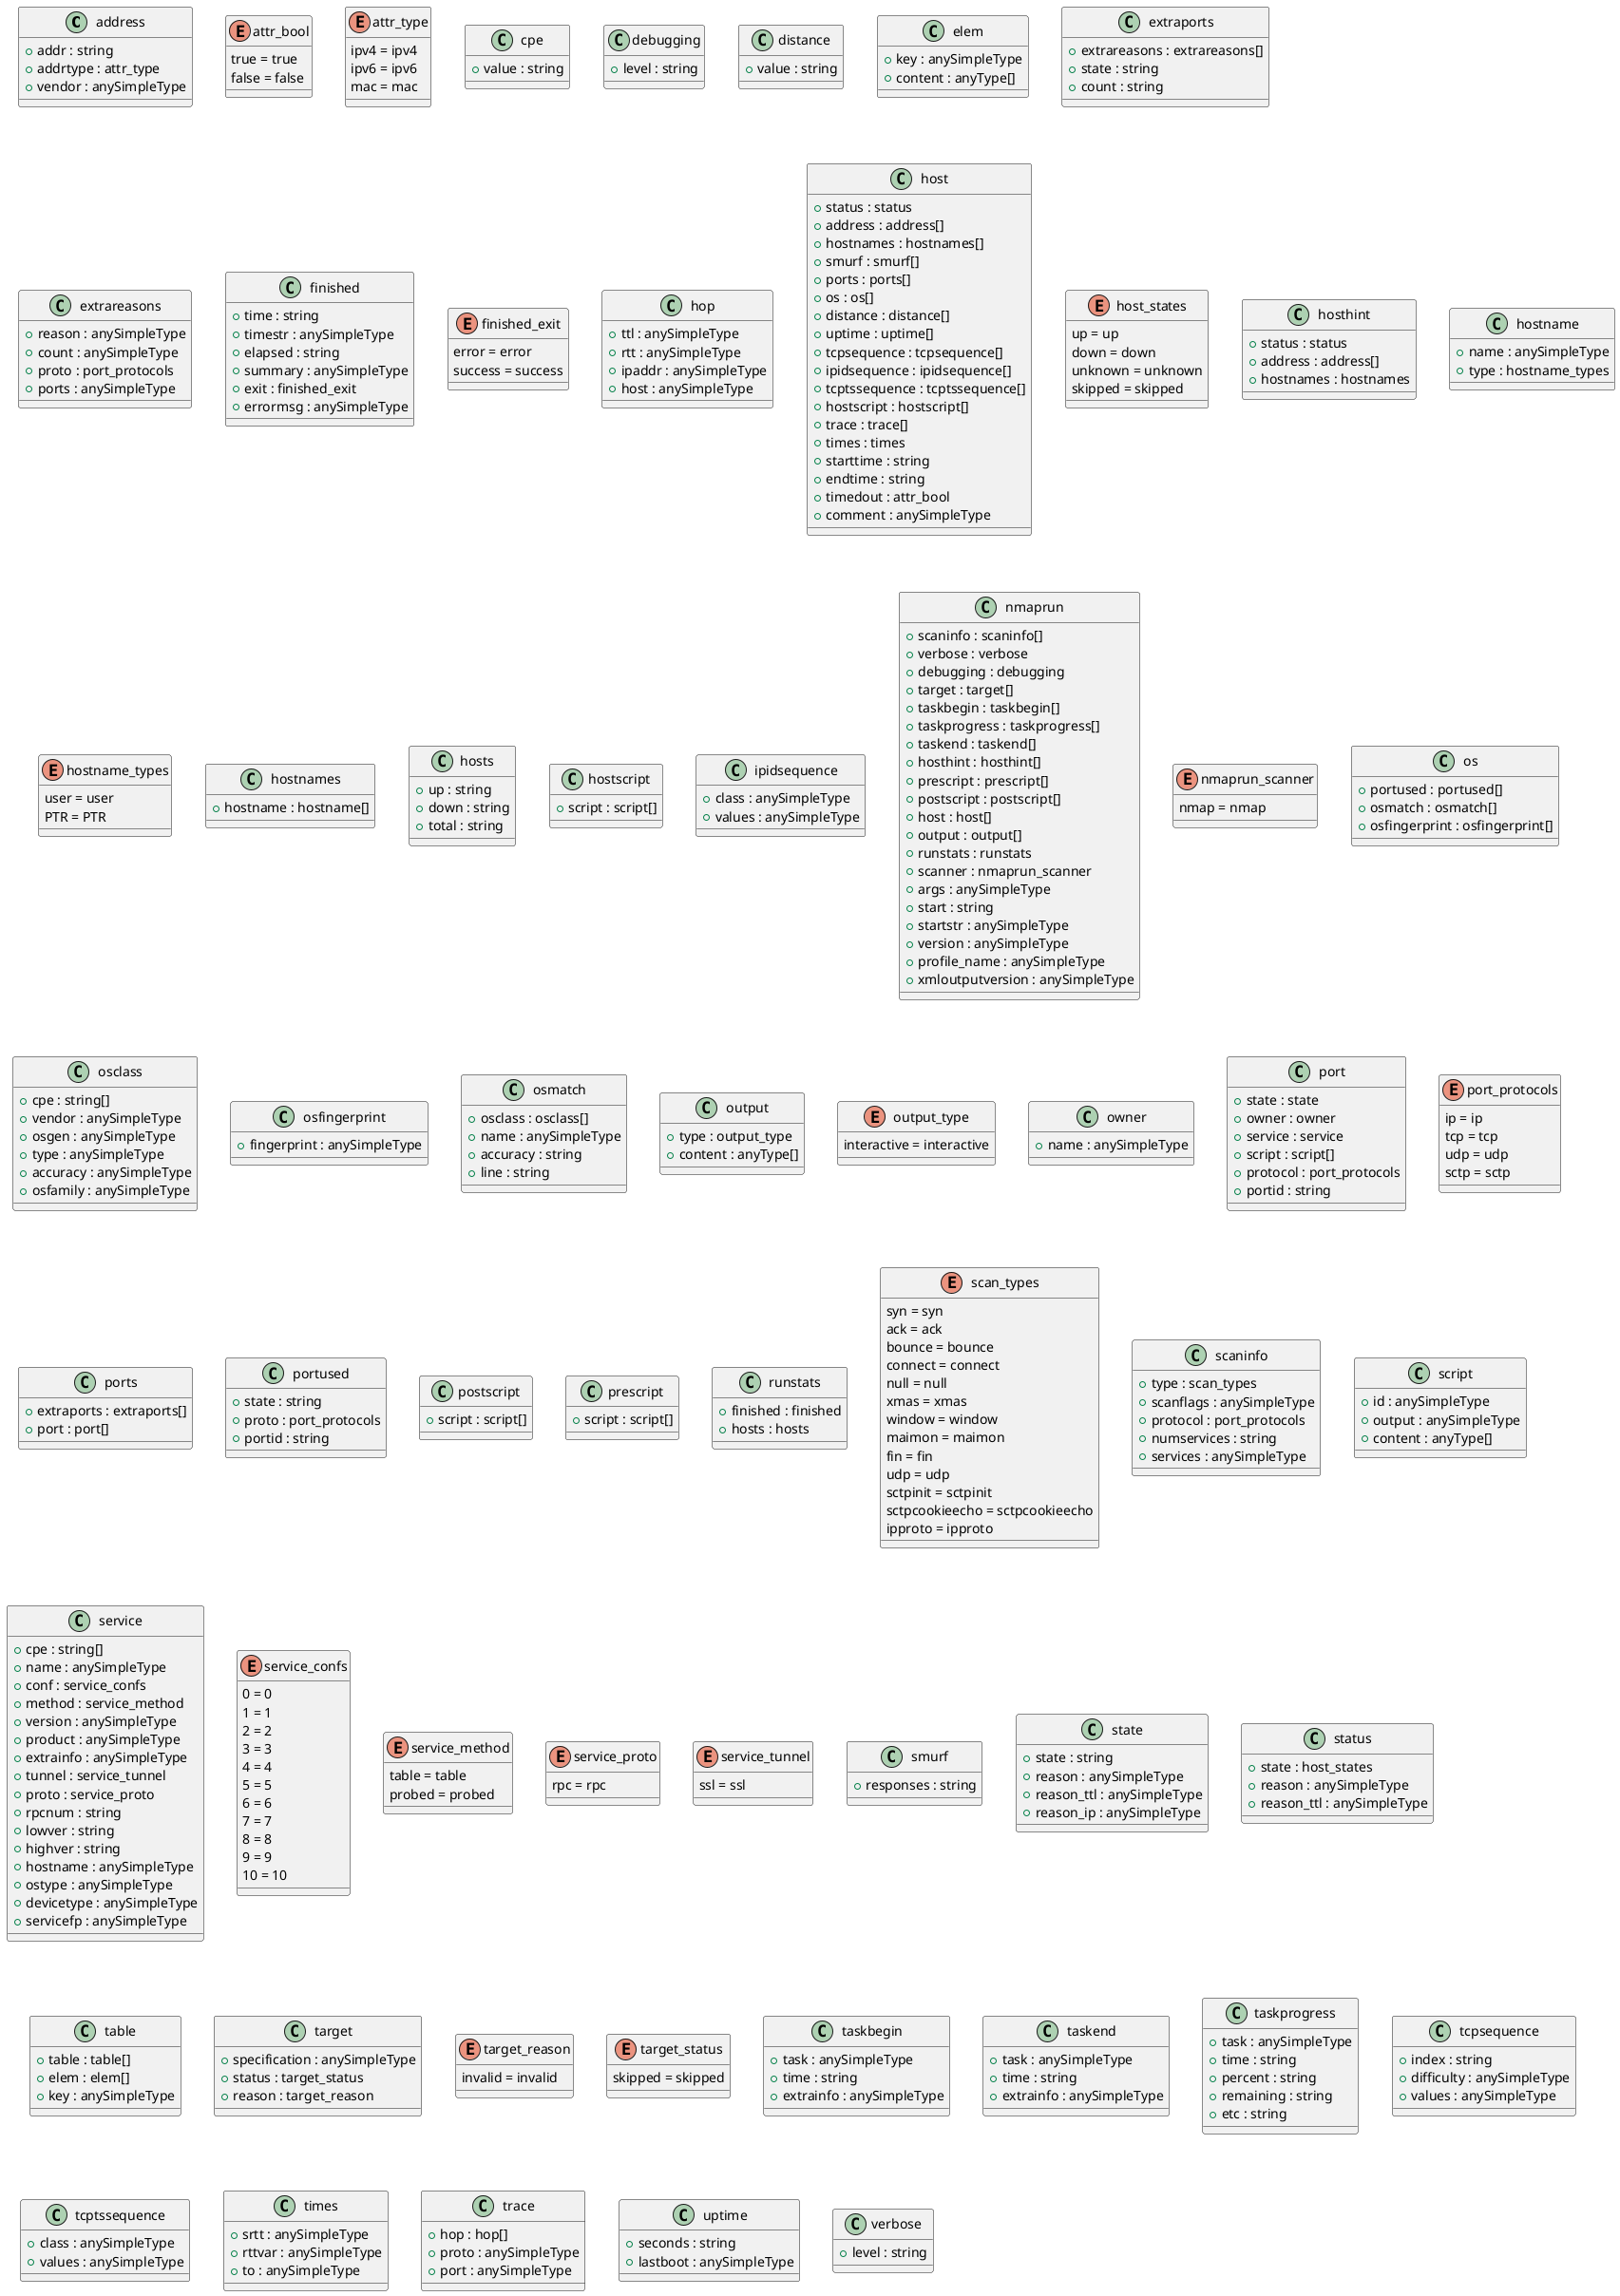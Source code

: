 @startuml

class address {
    +addr : string
    +addrtype : attr_type
    +vendor : anySimpleType
}
enum attr_bool {
    true = true
    false = false
}
enum attr_type {
    ipv4 = ipv4
    ipv6 = ipv6
    mac = mac
}
class cpe {
    +value : string
}
class debugging {
    +level : string
}
class distance {
    +value : string
}
class elem {
    +key : anySimpleType
    +content : anyType[]
}
class extraports {
    +extrareasons : extrareasons[]
    +state : string
    +count : string
}
class extrareasons {
    +reason : anySimpleType
    +count : anySimpleType
    +proto : port_protocols
    +ports : anySimpleType
}
class finished {
    +time : string
    +timestr : anySimpleType
    +elapsed : string
    +summary : anySimpleType
    +exit : finished_exit
    +errormsg : anySimpleType
}
enum finished_exit {
    error = error
    success = success
}
class hop {
    +ttl : anySimpleType
    +rtt : anySimpleType
    +ipaddr : anySimpleType
    +host : anySimpleType
}
class host {
    +status : status
    +address : address[]
    +hostnames : hostnames[]
    +smurf : smurf[]
    +ports : ports[]
    +os : os[]
    +distance : distance[]
    +uptime : uptime[]
    +tcpsequence : tcpsequence[]
    +ipidsequence : ipidsequence[]
    +tcptssequence : tcptssequence[]
    +hostscript : hostscript[]
    +trace : trace[]
    +times : times
    +starttime : string
    +endtime : string
    +timedout : attr_bool
    +comment : anySimpleType
}
enum host_states {
    up = up
    down = down
    unknown = unknown
    skipped = skipped
}
class hosthint {
    +status : status
    +address : address[]
    +hostnames : hostnames
}
class hostname {
    +name : anySimpleType
    +type : hostname_types
}
enum hostname_types {
    user = user
    PTR = PTR
}
class hostnames {
    +hostname : hostname[]
}
class hosts {
    +up : string
    +down : string
    +total : string
}
class hostscript {
    +script : script[]
}
class ipidsequence {
    +class : anySimpleType
    +values : anySimpleType
}
class nmaprun {
    +scaninfo : scaninfo[]
    +verbose : verbose
    +debugging : debugging
    +target : target[]
    +taskbegin : taskbegin[]
    +taskprogress : taskprogress[]
    +taskend : taskend[]
    +hosthint : hosthint[]
    +prescript : prescript[]
    +postscript : postscript[]
    +host : host[]
    +output : output[]
    +runstats : runstats
    +scanner : nmaprun_scanner
    +args : anySimpleType
    +start : string
    +startstr : anySimpleType
    +version : anySimpleType
    +profile_name : anySimpleType
    +xmloutputversion : anySimpleType
}
enum nmaprun_scanner {
    nmap = nmap
}
class os {
    +portused : portused[]
    +osmatch : osmatch[]
    +osfingerprint : osfingerprint[]
}
class osclass {
    +cpe : string[]
    +vendor : anySimpleType
    +osgen : anySimpleType
    +type : anySimpleType
    +accuracy : anySimpleType
    +osfamily : anySimpleType
}
class osfingerprint {
    +fingerprint : anySimpleType
}
class osmatch {
    +osclass : osclass[]
    +name : anySimpleType
    +accuracy : string
    +line : string
}
class output {
    +type : output_type
    +content : anyType[]
}
enum output_type {
    interactive = interactive
}
class owner {
    +name : anySimpleType
}
class port {
    +state : state
    +owner : owner
    +service : service
    +script : script[]
    +protocol : port_protocols
    +portid : string
}
enum port_protocols {
    ip = ip
    tcp = tcp
    udp = udp
    sctp = sctp
}
class ports {
    +extraports : extraports[]
    +port : port[]
}
class portused {
    +state : string
    +proto : port_protocols
    +portid : string
}
class postscript {
    +script : script[]
}
class prescript {
    +script : script[]
}
class runstats {
    +finished : finished
    +hosts : hosts
}
enum scan_types {
    syn = syn
    ack = ack
    bounce = bounce
    connect = connect
    null = null
    xmas = xmas
    window = window
    maimon = maimon
    fin = fin
    udp = udp
    sctpinit = sctpinit
    sctpcookieecho = sctpcookieecho
    ipproto = ipproto
}
class scaninfo {
    +type : scan_types
    +scanflags : anySimpleType
    +protocol : port_protocols
    +numservices : string
    +services : anySimpleType
}
class script {
    +id : anySimpleType
    +output : anySimpleType
    +content : anyType[]
}
class service {
    +cpe : string[]
    +name : anySimpleType
    +conf : service_confs
    +method : service_method
    +version : anySimpleType
    +product : anySimpleType
    +extrainfo : anySimpleType
    +tunnel : service_tunnel
    +proto : service_proto
    +rpcnum : string
    +lowver : string
    +highver : string
    +hostname : anySimpleType
    +ostype : anySimpleType
    +devicetype : anySimpleType
    +servicefp : anySimpleType
}
enum service_confs {
    0 = 0
    1 = 1
    2 = 2
    3 = 3
    4 = 4
    5 = 5
    6 = 6
    7 = 7
    8 = 8
    9 = 9
    10 = 10
}
enum service_method {
    table = table
    probed = probed
}
enum service_proto {
    rpc = rpc
}
enum service_tunnel {
    ssl = ssl
}
class smurf {
    +responses : string
}
class state {
    +state : string
    +reason : anySimpleType
    +reason_ttl : anySimpleType
    +reason_ip : anySimpleType
}
class status {
    +state : host_states
    +reason : anySimpleType
    +reason_ttl : anySimpleType
}
class table {
    +table : table[]
    +elem : elem[]
    +key : anySimpleType
}
class target {
    +specification : anySimpleType
    +status : target_status
    +reason : target_reason
}
enum target_reason {
    invalid = invalid
}
enum target_status {
    skipped = skipped
}
class taskbegin {
    +task : anySimpleType
    +time : string
    +extrainfo : anySimpleType
}
class taskend {
    +task : anySimpleType
    +time : string
    +extrainfo : anySimpleType
}
class taskprogress {
    +task : anySimpleType
    +time : string
    +percent : string
    +remaining : string
    +etc : string
}
class tcpsequence {
    +index : string
    +difficulty : anySimpleType
    +values : anySimpleType
}
class tcptssequence {
    +class : anySimpleType
    +values : anySimpleType
}
class times {
    +srtt : anySimpleType
    +rttvar : anySimpleType
    +to : anySimpleType
}
class trace {
    +hop : hop[]
    +proto : anySimpleType
    +port : anySimpleType
}
class uptime {
    +seconds : string
    +lastboot : anySimpleType
}
class verbose {
    +level : string
}

@enduml
